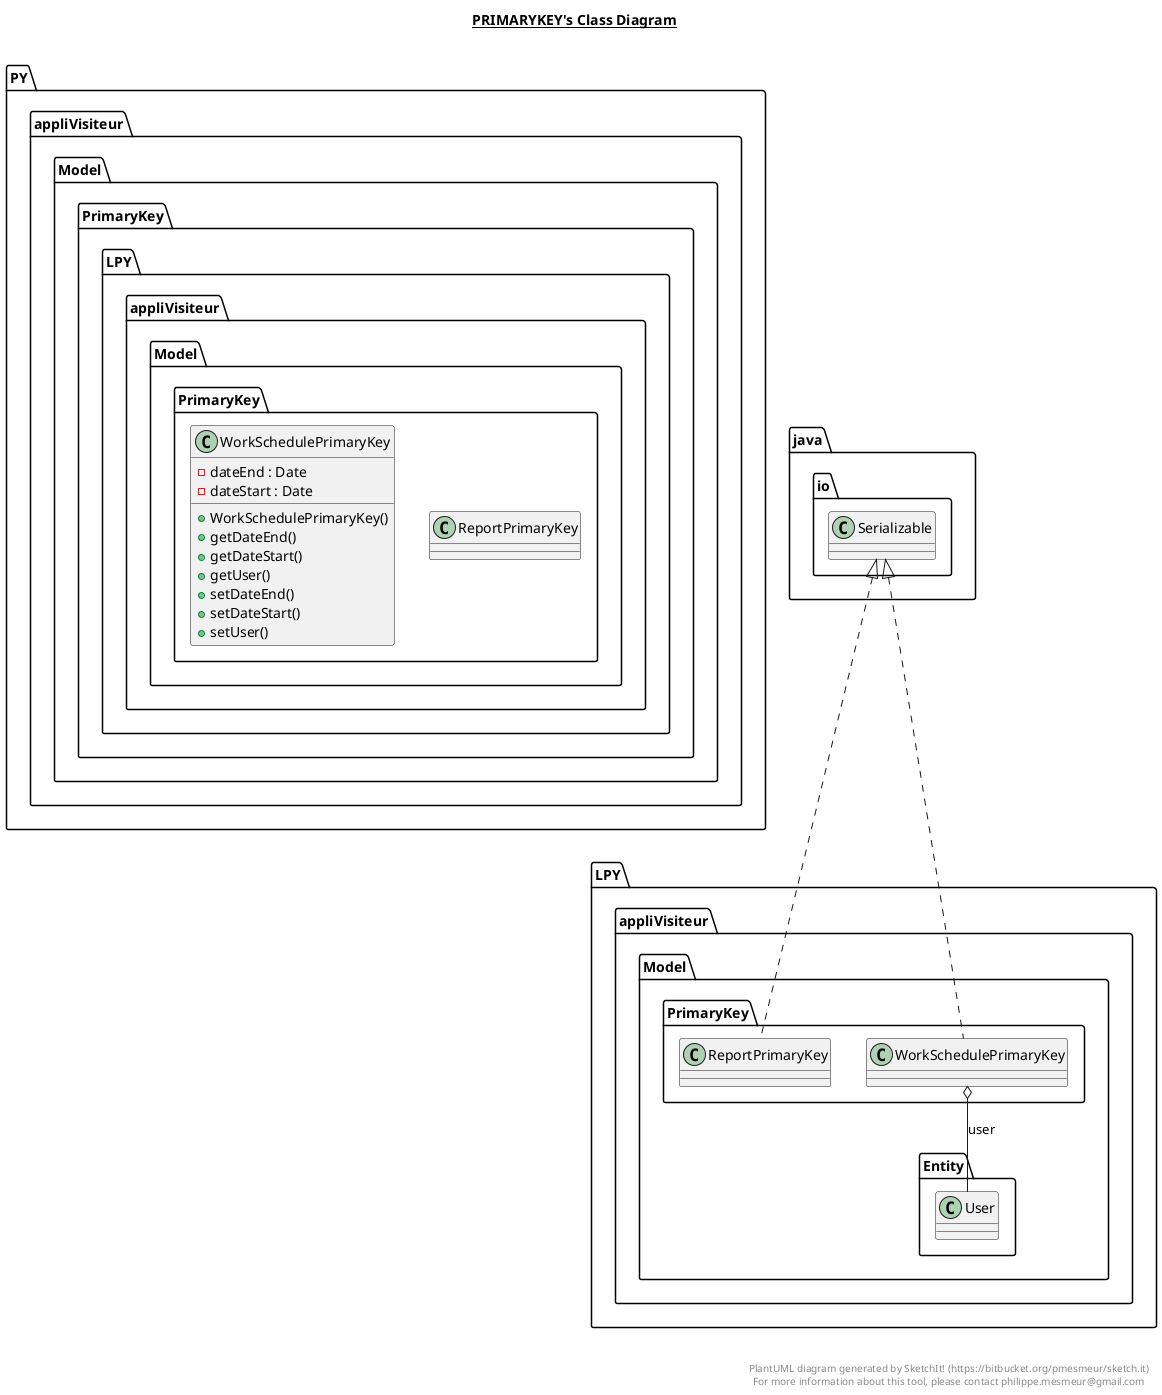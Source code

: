@startuml

title __PRIMARYKEY's Class Diagram__\n

    namespace PY.appliVisiteur {
      namespace Model.PrimaryKey {
        class LPY.appliVisiteur.Model.PrimaryKey.ReportPrimaryKey {
        }
      }
    }
  

    namespace PY.appliVisiteur {
      namespace Model.PrimaryKey {
        class LPY.appliVisiteur.Model.PrimaryKey.WorkSchedulePrimaryKey {
            - dateEnd : Date
            - dateStart : Date
            + WorkSchedulePrimaryKey()
            + getDateEnd()
            + getDateStart()
            + getUser()
            + setDateEnd()
            + setDateStart()
            + setUser()
        }
      }
    }
  

  LPY.appliVisiteur.Model.PrimaryKey.ReportPrimaryKey .up.|> java.io.Serializable
  LPY.appliVisiteur.Model.PrimaryKey.WorkSchedulePrimaryKey .up.|> java.io.Serializable
  LPY.appliVisiteur.Model.PrimaryKey.WorkSchedulePrimaryKey o-- LPY.appliVisiteur.Model.Entity.User : user


right footer


PlantUML diagram generated by SketchIt! (https://bitbucket.org/pmesmeur/sketch.it)
For more information about this tool, please contact philippe.mesmeur@gmail.com
endfooter

@enduml
